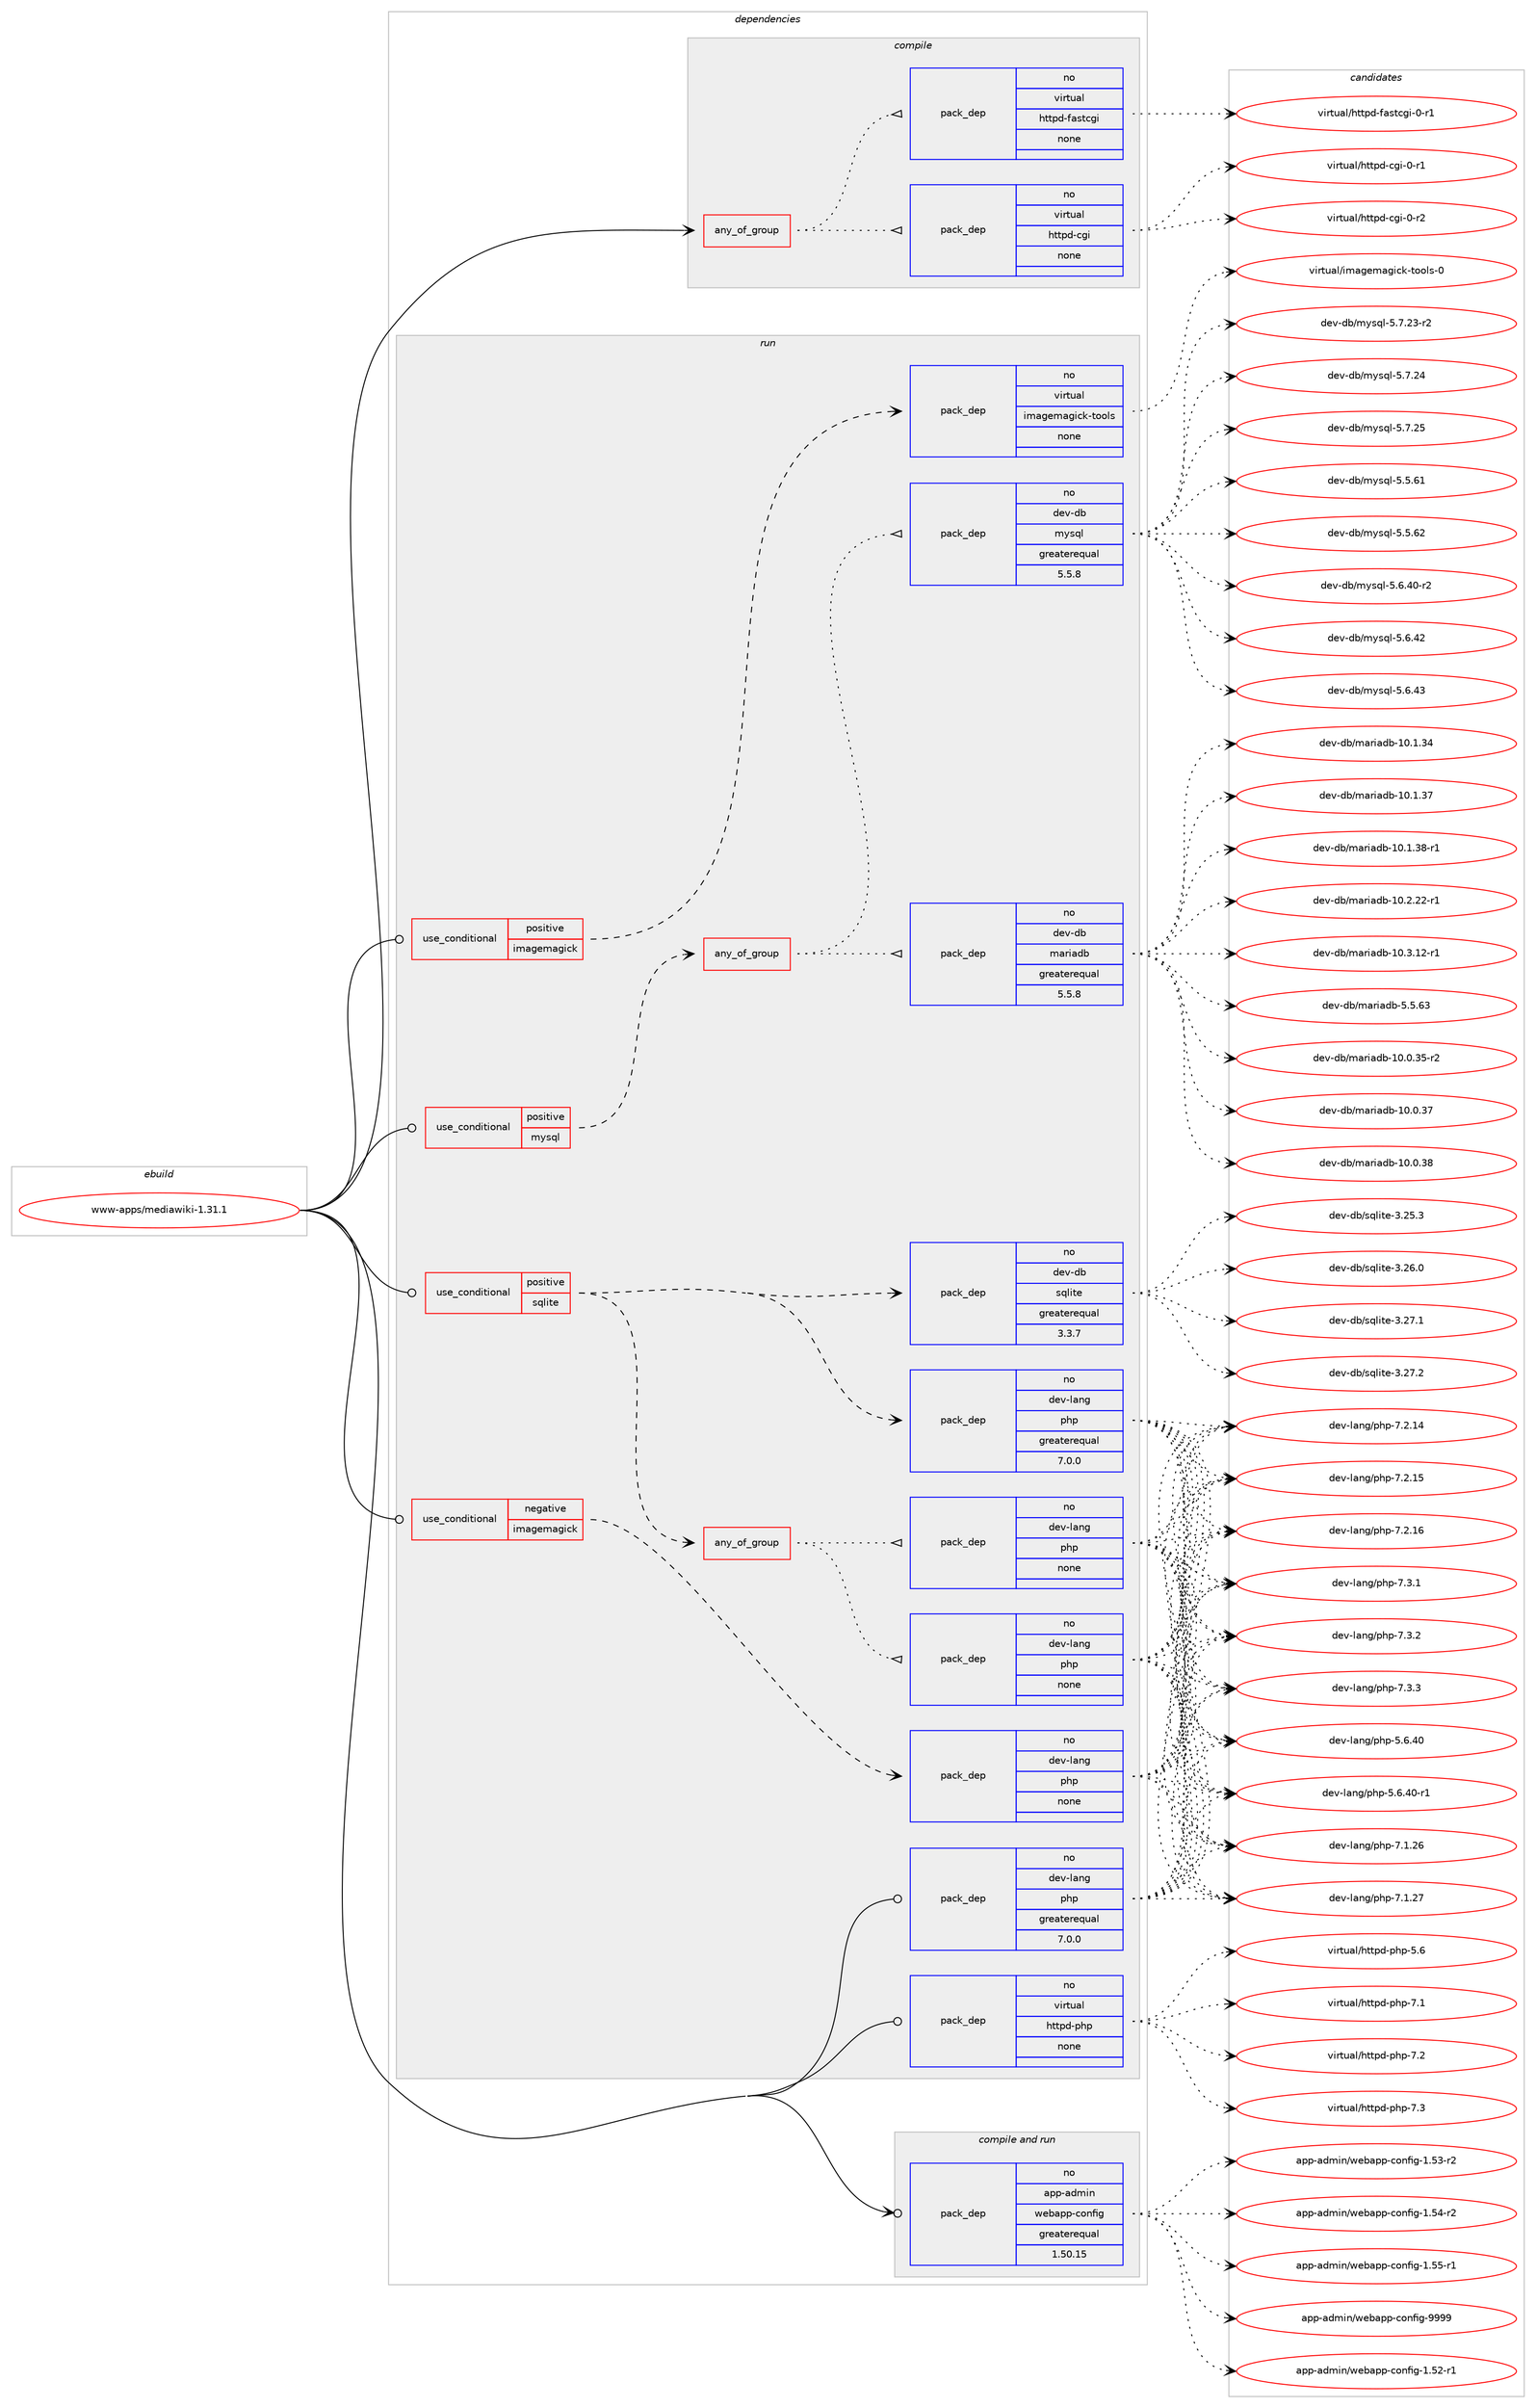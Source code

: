 digraph prolog {

# *************
# Graph options
# *************

newrank=true;
concentrate=true;
compound=true;
graph [rankdir=LR,fontname=Helvetica,fontsize=10,ranksep=1.5];#, ranksep=2.5, nodesep=0.2];
edge  [arrowhead=vee];
node  [fontname=Helvetica,fontsize=10];

# **********
# The ebuild
# **********

subgraph cluster_leftcol {
color=gray;
rank=same;
label=<<i>ebuild</i>>;
id [label="www-apps/mediawiki-1.31.1", color=red, width=4, href="../www-apps/mediawiki-1.31.1.svg"];
}

# ****************
# The dependencies
# ****************

subgraph cluster_midcol {
color=gray;
label=<<i>dependencies</i>>;
subgraph cluster_compile {
fillcolor="#eeeeee";
style=filled;
label=<<i>compile</i>>;
subgraph any28187 {
dependency1745363 [label=<<TABLE BORDER="0" CELLBORDER="1" CELLSPACING="0" CELLPADDING="4"><TR><TD CELLPADDING="10">any_of_group</TD></TR></TABLE>>, shape=none, color=red];subgraph pack1252971 {
dependency1745364 [label=<<TABLE BORDER="0" CELLBORDER="1" CELLSPACING="0" CELLPADDING="4" WIDTH="220"><TR><TD ROWSPAN="6" CELLPADDING="30">pack_dep</TD></TR><TR><TD WIDTH="110">no</TD></TR><TR><TD>virtual</TD></TR><TR><TD>httpd-cgi</TD></TR><TR><TD>none</TD></TR><TR><TD></TD></TR></TABLE>>, shape=none, color=blue];
}
dependency1745363:e -> dependency1745364:w [weight=20,style="dotted",arrowhead="oinv"];
subgraph pack1252972 {
dependency1745365 [label=<<TABLE BORDER="0" CELLBORDER="1" CELLSPACING="0" CELLPADDING="4" WIDTH="220"><TR><TD ROWSPAN="6" CELLPADDING="30">pack_dep</TD></TR><TR><TD WIDTH="110">no</TD></TR><TR><TD>virtual</TD></TR><TR><TD>httpd-fastcgi</TD></TR><TR><TD>none</TD></TR><TR><TD></TD></TR></TABLE>>, shape=none, color=blue];
}
dependency1745363:e -> dependency1745365:w [weight=20,style="dotted",arrowhead="oinv"];
}
id:e -> dependency1745363:w [weight=20,style="solid",arrowhead="vee"];
}
subgraph cluster_compileandrun {
fillcolor="#eeeeee";
style=filled;
label=<<i>compile and run</i>>;
subgraph pack1252973 {
dependency1745366 [label=<<TABLE BORDER="0" CELLBORDER="1" CELLSPACING="0" CELLPADDING="4" WIDTH="220"><TR><TD ROWSPAN="6" CELLPADDING="30">pack_dep</TD></TR><TR><TD WIDTH="110">no</TD></TR><TR><TD>app-admin</TD></TR><TR><TD>webapp-config</TD></TR><TR><TD>greaterequal</TD></TR><TR><TD>1.50.15</TD></TR></TABLE>>, shape=none, color=blue];
}
id:e -> dependency1745366:w [weight=20,style="solid",arrowhead="odotvee"];
}
subgraph cluster_run {
fillcolor="#eeeeee";
style=filled;
label=<<i>run</i>>;
subgraph cond463210 {
dependency1745367 [label=<<TABLE BORDER="0" CELLBORDER="1" CELLSPACING="0" CELLPADDING="4"><TR><TD ROWSPAN="3" CELLPADDING="10">use_conditional</TD></TR><TR><TD>negative</TD></TR><TR><TD>imagemagick</TD></TR></TABLE>>, shape=none, color=red];
subgraph pack1252974 {
dependency1745368 [label=<<TABLE BORDER="0" CELLBORDER="1" CELLSPACING="0" CELLPADDING="4" WIDTH="220"><TR><TD ROWSPAN="6" CELLPADDING="30">pack_dep</TD></TR><TR><TD WIDTH="110">no</TD></TR><TR><TD>dev-lang</TD></TR><TR><TD>php</TD></TR><TR><TD>none</TD></TR><TR><TD></TD></TR></TABLE>>, shape=none, color=blue];
}
dependency1745367:e -> dependency1745368:w [weight=20,style="dashed",arrowhead="vee"];
}
id:e -> dependency1745367:w [weight=20,style="solid",arrowhead="odot"];
subgraph cond463211 {
dependency1745369 [label=<<TABLE BORDER="0" CELLBORDER="1" CELLSPACING="0" CELLPADDING="4"><TR><TD ROWSPAN="3" CELLPADDING="10">use_conditional</TD></TR><TR><TD>positive</TD></TR><TR><TD>imagemagick</TD></TR></TABLE>>, shape=none, color=red];
subgraph pack1252975 {
dependency1745370 [label=<<TABLE BORDER="0" CELLBORDER="1" CELLSPACING="0" CELLPADDING="4" WIDTH="220"><TR><TD ROWSPAN="6" CELLPADDING="30">pack_dep</TD></TR><TR><TD WIDTH="110">no</TD></TR><TR><TD>virtual</TD></TR><TR><TD>imagemagick-tools</TD></TR><TR><TD>none</TD></TR><TR><TD></TD></TR></TABLE>>, shape=none, color=blue];
}
dependency1745369:e -> dependency1745370:w [weight=20,style="dashed",arrowhead="vee"];
}
id:e -> dependency1745369:w [weight=20,style="solid",arrowhead="odot"];
subgraph cond463212 {
dependency1745371 [label=<<TABLE BORDER="0" CELLBORDER="1" CELLSPACING="0" CELLPADDING="4"><TR><TD ROWSPAN="3" CELLPADDING="10">use_conditional</TD></TR><TR><TD>positive</TD></TR><TR><TD>mysql</TD></TR></TABLE>>, shape=none, color=red];
subgraph any28188 {
dependency1745372 [label=<<TABLE BORDER="0" CELLBORDER="1" CELLSPACING="0" CELLPADDING="4"><TR><TD CELLPADDING="10">any_of_group</TD></TR></TABLE>>, shape=none, color=red];subgraph pack1252976 {
dependency1745373 [label=<<TABLE BORDER="0" CELLBORDER="1" CELLSPACING="0" CELLPADDING="4" WIDTH="220"><TR><TD ROWSPAN="6" CELLPADDING="30">pack_dep</TD></TR><TR><TD WIDTH="110">no</TD></TR><TR><TD>dev-db</TD></TR><TR><TD>mariadb</TD></TR><TR><TD>greaterequal</TD></TR><TR><TD>5.5.8</TD></TR></TABLE>>, shape=none, color=blue];
}
dependency1745372:e -> dependency1745373:w [weight=20,style="dotted",arrowhead="oinv"];
subgraph pack1252977 {
dependency1745374 [label=<<TABLE BORDER="0" CELLBORDER="1" CELLSPACING="0" CELLPADDING="4" WIDTH="220"><TR><TD ROWSPAN="6" CELLPADDING="30">pack_dep</TD></TR><TR><TD WIDTH="110">no</TD></TR><TR><TD>dev-db</TD></TR><TR><TD>mysql</TD></TR><TR><TD>greaterequal</TD></TR><TR><TD>5.5.8</TD></TR></TABLE>>, shape=none, color=blue];
}
dependency1745372:e -> dependency1745374:w [weight=20,style="dotted",arrowhead="oinv"];
}
dependency1745371:e -> dependency1745372:w [weight=20,style="dashed",arrowhead="vee"];
}
id:e -> dependency1745371:w [weight=20,style="solid",arrowhead="odot"];
subgraph cond463213 {
dependency1745375 [label=<<TABLE BORDER="0" CELLBORDER="1" CELLSPACING="0" CELLPADDING="4"><TR><TD ROWSPAN="3" CELLPADDING="10">use_conditional</TD></TR><TR><TD>positive</TD></TR><TR><TD>sqlite</TD></TR></TABLE>>, shape=none, color=red];
subgraph pack1252978 {
dependency1745376 [label=<<TABLE BORDER="0" CELLBORDER="1" CELLSPACING="0" CELLPADDING="4" WIDTH="220"><TR><TD ROWSPAN="6" CELLPADDING="30">pack_dep</TD></TR><TR><TD WIDTH="110">no</TD></TR><TR><TD>dev-db</TD></TR><TR><TD>sqlite</TD></TR><TR><TD>greaterequal</TD></TR><TR><TD>3.3.7</TD></TR></TABLE>>, shape=none, color=blue];
}
dependency1745375:e -> dependency1745376:w [weight=20,style="dashed",arrowhead="vee"];
subgraph pack1252979 {
dependency1745377 [label=<<TABLE BORDER="0" CELLBORDER="1" CELLSPACING="0" CELLPADDING="4" WIDTH="220"><TR><TD ROWSPAN="6" CELLPADDING="30">pack_dep</TD></TR><TR><TD WIDTH="110">no</TD></TR><TR><TD>dev-lang</TD></TR><TR><TD>php</TD></TR><TR><TD>greaterequal</TD></TR><TR><TD>7.0.0</TD></TR></TABLE>>, shape=none, color=blue];
}
dependency1745375:e -> dependency1745377:w [weight=20,style="dashed",arrowhead="vee"];
subgraph any28189 {
dependency1745378 [label=<<TABLE BORDER="0" CELLBORDER="1" CELLSPACING="0" CELLPADDING="4"><TR><TD CELLPADDING="10">any_of_group</TD></TR></TABLE>>, shape=none, color=red];subgraph pack1252980 {
dependency1745379 [label=<<TABLE BORDER="0" CELLBORDER="1" CELLSPACING="0" CELLPADDING="4" WIDTH="220"><TR><TD ROWSPAN="6" CELLPADDING="30">pack_dep</TD></TR><TR><TD WIDTH="110">no</TD></TR><TR><TD>dev-lang</TD></TR><TR><TD>php</TD></TR><TR><TD>none</TD></TR><TR><TD></TD></TR></TABLE>>, shape=none, color=blue];
}
dependency1745378:e -> dependency1745379:w [weight=20,style="dotted",arrowhead="oinv"];
subgraph pack1252981 {
dependency1745380 [label=<<TABLE BORDER="0" CELLBORDER="1" CELLSPACING="0" CELLPADDING="4" WIDTH="220"><TR><TD ROWSPAN="6" CELLPADDING="30">pack_dep</TD></TR><TR><TD WIDTH="110">no</TD></TR><TR><TD>dev-lang</TD></TR><TR><TD>php</TD></TR><TR><TD>none</TD></TR><TR><TD></TD></TR></TABLE>>, shape=none, color=blue];
}
dependency1745378:e -> dependency1745380:w [weight=20,style="dotted",arrowhead="oinv"];
}
dependency1745375:e -> dependency1745378:w [weight=20,style="dashed",arrowhead="vee"];
}
id:e -> dependency1745375:w [weight=20,style="solid",arrowhead="odot"];
subgraph pack1252982 {
dependency1745381 [label=<<TABLE BORDER="0" CELLBORDER="1" CELLSPACING="0" CELLPADDING="4" WIDTH="220"><TR><TD ROWSPAN="6" CELLPADDING="30">pack_dep</TD></TR><TR><TD WIDTH="110">no</TD></TR><TR><TD>dev-lang</TD></TR><TR><TD>php</TD></TR><TR><TD>greaterequal</TD></TR><TR><TD>7.0.0</TD></TR></TABLE>>, shape=none, color=blue];
}
id:e -> dependency1745381:w [weight=20,style="solid",arrowhead="odot"];
subgraph pack1252983 {
dependency1745382 [label=<<TABLE BORDER="0" CELLBORDER="1" CELLSPACING="0" CELLPADDING="4" WIDTH="220"><TR><TD ROWSPAN="6" CELLPADDING="30">pack_dep</TD></TR><TR><TD WIDTH="110">no</TD></TR><TR><TD>virtual</TD></TR><TR><TD>httpd-php</TD></TR><TR><TD>none</TD></TR><TR><TD></TD></TR></TABLE>>, shape=none, color=blue];
}
id:e -> dependency1745382:w [weight=20,style="solid",arrowhead="odot"];
}
}

# **************
# The candidates
# **************

subgraph cluster_choices {
rank=same;
color=gray;
label=<<i>candidates</i>>;

subgraph choice1252971 {
color=black;
nodesep=1;
choice1181051141161179710847104116116112100459910310545484511449 [label="virtual/httpd-cgi-0-r1", color=red, width=4,href="../virtual/httpd-cgi-0-r1.svg"];
choice1181051141161179710847104116116112100459910310545484511450 [label="virtual/httpd-cgi-0-r2", color=red, width=4,href="../virtual/httpd-cgi-0-r2.svg"];
dependency1745364:e -> choice1181051141161179710847104116116112100459910310545484511449:w [style=dotted,weight="100"];
dependency1745364:e -> choice1181051141161179710847104116116112100459910310545484511450:w [style=dotted,weight="100"];
}
subgraph choice1252972 {
color=black;
nodesep=1;
choice118105114116117971084710411611611210045102971151169910310545484511449 [label="virtual/httpd-fastcgi-0-r1", color=red, width=4,href="../virtual/httpd-fastcgi-0-r1.svg"];
dependency1745365:e -> choice118105114116117971084710411611611210045102971151169910310545484511449:w [style=dotted,weight="100"];
}
subgraph choice1252973 {
color=black;
nodesep=1;
choice971121124597100109105110471191019897112112459911111010210510345494653504511449 [label="app-admin/webapp-config-1.52-r1", color=red, width=4,href="../app-admin/webapp-config-1.52-r1.svg"];
choice971121124597100109105110471191019897112112459911111010210510345494653514511450 [label="app-admin/webapp-config-1.53-r2", color=red, width=4,href="../app-admin/webapp-config-1.53-r2.svg"];
choice971121124597100109105110471191019897112112459911111010210510345494653524511450 [label="app-admin/webapp-config-1.54-r2", color=red, width=4,href="../app-admin/webapp-config-1.54-r2.svg"];
choice971121124597100109105110471191019897112112459911111010210510345494653534511449 [label="app-admin/webapp-config-1.55-r1", color=red, width=4,href="../app-admin/webapp-config-1.55-r1.svg"];
choice97112112459710010910511047119101989711211245991111101021051034557575757 [label="app-admin/webapp-config-9999", color=red, width=4,href="../app-admin/webapp-config-9999.svg"];
dependency1745366:e -> choice971121124597100109105110471191019897112112459911111010210510345494653504511449:w [style=dotted,weight="100"];
dependency1745366:e -> choice971121124597100109105110471191019897112112459911111010210510345494653514511450:w [style=dotted,weight="100"];
dependency1745366:e -> choice971121124597100109105110471191019897112112459911111010210510345494653524511450:w [style=dotted,weight="100"];
dependency1745366:e -> choice971121124597100109105110471191019897112112459911111010210510345494653534511449:w [style=dotted,weight="100"];
dependency1745366:e -> choice97112112459710010910511047119101989711211245991111101021051034557575757:w [style=dotted,weight="100"];
}
subgraph choice1252974 {
color=black;
nodesep=1;
choice10010111845108971101034711210411245534654465248 [label="dev-lang/php-5.6.40", color=red, width=4,href="../dev-lang/php-5.6.40.svg"];
choice100101118451089711010347112104112455346544652484511449 [label="dev-lang/php-5.6.40-r1", color=red, width=4,href="../dev-lang/php-5.6.40-r1.svg"];
choice10010111845108971101034711210411245554649465054 [label="dev-lang/php-7.1.26", color=red, width=4,href="../dev-lang/php-7.1.26.svg"];
choice10010111845108971101034711210411245554649465055 [label="dev-lang/php-7.1.27", color=red, width=4,href="../dev-lang/php-7.1.27.svg"];
choice10010111845108971101034711210411245554650464952 [label="dev-lang/php-7.2.14", color=red, width=4,href="../dev-lang/php-7.2.14.svg"];
choice10010111845108971101034711210411245554650464953 [label="dev-lang/php-7.2.15", color=red, width=4,href="../dev-lang/php-7.2.15.svg"];
choice10010111845108971101034711210411245554650464954 [label="dev-lang/php-7.2.16", color=red, width=4,href="../dev-lang/php-7.2.16.svg"];
choice100101118451089711010347112104112455546514649 [label="dev-lang/php-7.3.1", color=red, width=4,href="../dev-lang/php-7.3.1.svg"];
choice100101118451089711010347112104112455546514650 [label="dev-lang/php-7.3.2", color=red, width=4,href="../dev-lang/php-7.3.2.svg"];
choice100101118451089711010347112104112455546514651 [label="dev-lang/php-7.3.3", color=red, width=4,href="../dev-lang/php-7.3.3.svg"];
dependency1745368:e -> choice10010111845108971101034711210411245534654465248:w [style=dotted,weight="100"];
dependency1745368:e -> choice100101118451089711010347112104112455346544652484511449:w [style=dotted,weight="100"];
dependency1745368:e -> choice10010111845108971101034711210411245554649465054:w [style=dotted,weight="100"];
dependency1745368:e -> choice10010111845108971101034711210411245554649465055:w [style=dotted,weight="100"];
dependency1745368:e -> choice10010111845108971101034711210411245554650464952:w [style=dotted,weight="100"];
dependency1745368:e -> choice10010111845108971101034711210411245554650464953:w [style=dotted,weight="100"];
dependency1745368:e -> choice10010111845108971101034711210411245554650464954:w [style=dotted,weight="100"];
dependency1745368:e -> choice100101118451089711010347112104112455546514649:w [style=dotted,weight="100"];
dependency1745368:e -> choice100101118451089711010347112104112455546514650:w [style=dotted,weight="100"];
dependency1745368:e -> choice100101118451089711010347112104112455546514651:w [style=dotted,weight="100"];
}
subgraph choice1252975 {
color=black;
nodesep=1;
choice1181051141161179710847105109971031011099710310599107451161111111081154548 [label="virtual/imagemagick-tools-0", color=red, width=4,href="../virtual/imagemagick-tools-0.svg"];
dependency1745370:e -> choice1181051141161179710847105109971031011099710310599107451161111111081154548:w [style=dotted,weight="100"];
}
subgraph choice1252976 {
color=black;
nodesep=1;
choice10010111845100984710997114105971009845494846484651534511450 [label="dev-db/mariadb-10.0.35-r2", color=red, width=4,href="../dev-db/mariadb-10.0.35-r2.svg"];
choice1001011184510098471099711410597100984549484648465155 [label="dev-db/mariadb-10.0.37", color=red, width=4,href="../dev-db/mariadb-10.0.37.svg"];
choice1001011184510098471099711410597100984549484648465156 [label="dev-db/mariadb-10.0.38", color=red, width=4,href="../dev-db/mariadb-10.0.38.svg"];
choice1001011184510098471099711410597100984549484649465152 [label="dev-db/mariadb-10.1.34", color=red, width=4,href="../dev-db/mariadb-10.1.34.svg"];
choice1001011184510098471099711410597100984549484649465155 [label="dev-db/mariadb-10.1.37", color=red, width=4,href="../dev-db/mariadb-10.1.37.svg"];
choice10010111845100984710997114105971009845494846494651564511449 [label="dev-db/mariadb-10.1.38-r1", color=red, width=4,href="../dev-db/mariadb-10.1.38-r1.svg"];
choice10010111845100984710997114105971009845494846504650504511449 [label="dev-db/mariadb-10.2.22-r1", color=red, width=4,href="../dev-db/mariadb-10.2.22-r1.svg"];
choice10010111845100984710997114105971009845494846514649504511449 [label="dev-db/mariadb-10.3.12-r1", color=red, width=4,href="../dev-db/mariadb-10.3.12-r1.svg"];
choice10010111845100984710997114105971009845534653465451 [label="dev-db/mariadb-5.5.63", color=red, width=4,href="../dev-db/mariadb-5.5.63.svg"];
dependency1745373:e -> choice10010111845100984710997114105971009845494846484651534511450:w [style=dotted,weight="100"];
dependency1745373:e -> choice1001011184510098471099711410597100984549484648465155:w [style=dotted,weight="100"];
dependency1745373:e -> choice1001011184510098471099711410597100984549484648465156:w [style=dotted,weight="100"];
dependency1745373:e -> choice1001011184510098471099711410597100984549484649465152:w [style=dotted,weight="100"];
dependency1745373:e -> choice1001011184510098471099711410597100984549484649465155:w [style=dotted,weight="100"];
dependency1745373:e -> choice10010111845100984710997114105971009845494846494651564511449:w [style=dotted,weight="100"];
dependency1745373:e -> choice10010111845100984710997114105971009845494846504650504511449:w [style=dotted,weight="100"];
dependency1745373:e -> choice10010111845100984710997114105971009845494846514649504511449:w [style=dotted,weight="100"];
dependency1745373:e -> choice10010111845100984710997114105971009845534653465451:w [style=dotted,weight="100"];
}
subgraph choice1252977 {
color=black;
nodesep=1;
choice10010111845100984710912111511310845534653465449 [label="dev-db/mysql-5.5.61", color=red, width=4,href="../dev-db/mysql-5.5.61.svg"];
choice10010111845100984710912111511310845534653465450 [label="dev-db/mysql-5.5.62", color=red, width=4,href="../dev-db/mysql-5.5.62.svg"];
choice100101118451009847109121115113108455346544652484511450 [label="dev-db/mysql-5.6.40-r2", color=red, width=4,href="../dev-db/mysql-5.6.40-r2.svg"];
choice10010111845100984710912111511310845534654465250 [label="dev-db/mysql-5.6.42", color=red, width=4,href="../dev-db/mysql-5.6.42.svg"];
choice10010111845100984710912111511310845534654465251 [label="dev-db/mysql-5.6.43", color=red, width=4,href="../dev-db/mysql-5.6.43.svg"];
choice100101118451009847109121115113108455346554650514511450 [label="dev-db/mysql-5.7.23-r2", color=red, width=4,href="../dev-db/mysql-5.7.23-r2.svg"];
choice10010111845100984710912111511310845534655465052 [label="dev-db/mysql-5.7.24", color=red, width=4,href="../dev-db/mysql-5.7.24.svg"];
choice10010111845100984710912111511310845534655465053 [label="dev-db/mysql-5.7.25", color=red, width=4,href="../dev-db/mysql-5.7.25.svg"];
dependency1745374:e -> choice10010111845100984710912111511310845534653465449:w [style=dotted,weight="100"];
dependency1745374:e -> choice10010111845100984710912111511310845534653465450:w [style=dotted,weight="100"];
dependency1745374:e -> choice100101118451009847109121115113108455346544652484511450:w [style=dotted,weight="100"];
dependency1745374:e -> choice10010111845100984710912111511310845534654465250:w [style=dotted,weight="100"];
dependency1745374:e -> choice10010111845100984710912111511310845534654465251:w [style=dotted,weight="100"];
dependency1745374:e -> choice100101118451009847109121115113108455346554650514511450:w [style=dotted,weight="100"];
dependency1745374:e -> choice10010111845100984710912111511310845534655465052:w [style=dotted,weight="100"];
dependency1745374:e -> choice10010111845100984710912111511310845534655465053:w [style=dotted,weight="100"];
}
subgraph choice1252978 {
color=black;
nodesep=1;
choice10010111845100984711511310810511610145514650534651 [label="dev-db/sqlite-3.25.3", color=red, width=4,href="../dev-db/sqlite-3.25.3.svg"];
choice10010111845100984711511310810511610145514650544648 [label="dev-db/sqlite-3.26.0", color=red, width=4,href="../dev-db/sqlite-3.26.0.svg"];
choice10010111845100984711511310810511610145514650554649 [label="dev-db/sqlite-3.27.1", color=red, width=4,href="../dev-db/sqlite-3.27.1.svg"];
choice10010111845100984711511310810511610145514650554650 [label="dev-db/sqlite-3.27.2", color=red, width=4,href="../dev-db/sqlite-3.27.2.svg"];
dependency1745376:e -> choice10010111845100984711511310810511610145514650534651:w [style=dotted,weight="100"];
dependency1745376:e -> choice10010111845100984711511310810511610145514650544648:w [style=dotted,weight="100"];
dependency1745376:e -> choice10010111845100984711511310810511610145514650554649:w [style=dotted,weight="100"];
dependency1745376:e -> choice10010111845100984711511310810511610145514650554650:w [style=dotted,weight="100"];
}
subgraph choice1252979 {
color=black;
nodesep=1;
choice10010111845108971101034711210411245534654465248 [label="dev-lang/php-5.6.40", color=red, width=4,href="../dev-lang/php-5.6.40.svg"];
choice100101118451089711010347112104112455346544652484511449 [label="dev-lang/php-5.6.40-r1", color=red, width=4,href="../dev-lang/php-5.6.40-r1.svg"];
choice10010111845108971101034711210411245554649465054 [label="dev-lang/php-7.1.26", color=red, width=4,href="../dev-lang/php-7.1.26.svg"];
choice10010111845108971101034711210411245554649465055 [label="dev-lang/php-7.1.27", color=red, width=4,href="../dev-lang/php-7.1.27.svg"];
choice10010111845108971101034711210411245554650464952 [label="dev-lang/php-7.2.14", color=red, width=4,href="../dev-lang/php-7.2.14.svg"];
choice10010111845108971101034711210411245554650464953 [label="dev-lang/php-7.2.15", color=red, width=4,href="../dev-lang/php-7.2.15.svg"];
choice10010111845108971101034711210411245554650464954 [label="dev-lang/php-7.2.16", color=red, width=4,href="../dev-lang/php-7.2.16.svg"];
choice100101118451089711010347112104112455546514649 [label="dev-lang/php-7.3.1", color=red, width=4,href="../dev-lang/php-7.3.1.svg"];
choice100101118451089711010347112104112455546514650 [label="dev-lang/php-7.3.2", color=red, width=4,href="../dev-lang/php-7.3.2.svg"];
choice100101118451089711010347112104112455546514651 [label="dev-lang/php-7.3.3", color=red, width=4,href="../dev-lang/php-7.3.3.svg"];
dependency1745377:e -> choice10010111845108971101034711210411245534654465248:w [style=dotted,weight="100"];
dependency1745377:e -> choice100101118451089711010347112104112455346544652484511449:w [style=dotted,weight="100"];
dependency1745377:e -> choice10010111845108971101034711210411245554649465054:w [style=dotted,weight="100"];
dependency1745377:e -> choice10010111845108971101034711210411245554649465055:w [style=dotted,weight="100"];
dependency1745377:e -> choice10010111845108971101034711210411245554650464952:w [style=dotted,weight="100"];
dependency1745377:e -> choice10010111845108971101034711210411245554650464953:w [style=dotted,weight="100"];
dependency1745377:e -> choice10010111845108971101034711210411245554650464954:w [style=dotted,weight="100"];
dependency1745377:e -> choice100101118451089711010347112104112455546514649:w [style=dotted,weight="100"];
dependency1745377:e -> choice100101118451089711010347112104112455546514650:w [style=dotted,weight="100"];
dependency1745377:e -> choice100101118451089711010347112104112455546514651:w [style=dotted,weight="100"];
}
subgraph choice1252980 {
color=black;
nodesep=1;
choice10010111845108971101034711210411245534654465248 [label="dev-lang/php-5.6.40", color=red, width=4,href="../dev-lang/php-5.6.40.svg"];
choice100101118451089711010347112104112455346544652484511449 [label="dev-lang/php-5.6.40-r1", color=red, width=4,href="../dev-lang/php-5.6.40-r1.svg"];
choice10010111845108971101034711210411245554649465054 [label="dev-lang/php-7.1.26", color=red, width=4,href="../dev-lang/php-7.1.26.svg"];
choice10010111845108971101034711210411245554649465055 [label="dev-lang/php-7.1.27", color=red, width=4,href="../dev-lang/php-7.1.27.svg"];
choice10010111845108971101034711210411245554650464952 [label="dev-lang/php-7.2.14", color=red, width=4,href="../dev-lang/php-7.2.14.svg"];
choice10010111845108971101034711210411245554650464953 [label="dev-lang/php-7.2.15", color=red, width=4,href="../dev-lang/php-7.2.15.svg"];
choice10010111845108971101034711210411245554650464954 [label="dev-lang/php-7.2.16", color=red, width=4,href="../dev-lang/php-7.2.16.svg"];
choice100101118451089711010347112104112455546514649 [label="dev-lang/php-7.3.1", color=red, width=4,href="../dev-lang/php-7.3.1.svg"];
choice100101118451089711010347112104112455546514650 [label="dev-lang/php-7.3.2", color=red, width=4,href="../dev-lang/php-7.3.2.svg"];
choice100101118451089711010347112104112455546514651 [label="dev-lang/php-7.3.3", color=red, width=4,href="../dev-lang/php-7.3.3.svg"];
dependency1745379:e -> choice10010111845108971101034711210411245534654465248:w [style=dotted,weight="100"];
dependency1745379:e -> choice100101118451089711010347112104112455346544652484511449:w [style=dotted,weight="100"];
dependency1745379:e -> choice10010111845108971101034711210411245554649465054:w [style=dotted,weight="100"];
dependency1745379:e -> choice10010111845108971101034711210411245554649465055:w [style=dotted,weight="100"];
dependency1745379:e -> choice10010111845108971101034711210411245554650464952:w [style=dotted,weight="100"];
dependency1745379:e -> choice10010111845108971101034711210411245554650464953:w [style=dotted,weight="100"];
dependency1745379:e -> choice10010111845108971101034711210411245554650464954:w [style=dotted,weight="100"];
dependency1745379:e -> choice100101118451089711010347112104112455546514649:w [style=dotted,weight="100"];
dependency1745379:e -> choice100101118451089711010347112104112455546514650:w [style=dotted,weight="100"];
dependency1745379:e -> choice100101118451089711010347112104112455546514651:w [style=dotted,weight="100"];
}
subgraph choice1252981 {
color=black;
nodesep=1;
choice10010111845108971101034711210411245534654465248 [label="dev-lang/php-5.6.40", color=red, width=4,href="../dev-lang/php-5.6.40.svg"];
choice100101118451089711010347112104112455346544652484511449 [label="dev-lang/php-5.6.40-r1", color=red, width=4,href="../dev-lang/php-5.6.40-r1.svg"];
choice10010111845108971101034711210411245554649465054 [label="dev-lang/php-7.1.26", color=red, width=4,href="../dev-lang/php-7.1.26.svg"];
choice10010111845108971101034711210411245554649465055 [label="dev-lang/php-7.1.27", color=red, width=4,href="../dev-lang/php-7.1.27.svg"];
choice10010111845108971101034711210411245554650464952 [label="dev-lang/php-7.2.14", color=red, width=4,href="../dev-lang/php-7.2.14.svg"];
choice10010111845108971101034711210411245554650464953 [label="dev-lang/php-7.2.15", color=red, width=4,href="../dev-lang/php-7.2.15.svg"];
choice10010111845108971101034711210411245554650464954 [label="dev-lang/php-7.2.16", color=red, width=4,href="../dev-lang/php-7.2.16.svg"];
choice100101118451089711010347112104112455546514649 [label="dev-lang/php-7.3.1", color=red, width=4,href="../dev-lang/php-7.3.1.svg"];
choice100101118451089711010347112104112455546514650 [label="dev-lang/php-7.3.2", color=red, width=4,href="../dev-lang/php-7.3.2.svg"];
choice100101118451089711010347112104112455546514651 [label="dev-lang/php-7.3.3", color=red, width=4,href="../dev-lang/php-7.3.3.svg"];
dependency1745380:e -> choice10010111845108971101034711210411245534654465248:w [style=dotted,weight="100"];
dependency1745380:e -> choice100101118451089711010347112104112455346544652484511449:w [style=dotted,weight="100"];
dependency1745380:e -> choice10010111845108971101034711210411245554649465054:w [style=dotted,weight="100"];
dependency1745380:e -> choice10010111845108971101034711210411245554649465055:w [style=dotted,weight="100"];
dependency1745380:e -> choice10010111845108971101034711210411245554650464952:w [style=dotted,weight="100"];
dependency1745380:e -> choice10010111845108971101034711210411245554650464953:w [style=dotted,weight="100"];
dependency1745380:e -> choice10010111845108971101034711210411245554650464954:w [style=dotted,weight="100"];
dependency1745380:e -> choice100101118451089711010347112104112455546514649:w [style=dotted,weight="100"];
dependency1745380:e -> choice100101118451089711010347112104112455546514650:w [style=dotted,weight="100"];
dependency1745380:e -> choice100101118451089711010347112104112455546514651:w [style=dotted,weight="100"];
}
subgraph choice1252982 {
color=black;
nodesep=1;
choice10010111845108971101034711210411245534654465248 [label="dev-lang/php-5.6.40", color=red, width=4,href="../dev-lang/php-5.6.40.svg"];
choice100101118451089711010347112104112455346544652484511449 [label="dev-lang/php-5.6.40-r1", color=red, width=4,href="../dev-lang/php-5.6.40-r1.svg"];
choice10010111845108971101034711210411245554649465054 [label="dev-lang/php-7.1.26", color=red, width=4,href="../dev-lang/php-7.1.26.svg"];
choice10010111845108971101034711210411245554649465055 [label="dev-lang/php-7.1.27", color=red, width=4,href="../dev-lang/php-7.1.27.svg"];
choice10010111845108971101034711210411245554650464952 [label="dev-lang/php-7.2.14", color=red, width=4,href="../dev-lang/php-7.2.14.svg"];
choice10010111845108971101034711210411245554650464953 [label="dev-lang/php-7.2.15", color=red, width=4,href="../dev-lang/php-7.2.15.svg"];
choice10010111845108971101034711210411245554650464954 [label="dev-lang/php-7.2.16", color=red, width=4,href="../dev-lang/php-7.2.16.svg"];
choice100101118451089711010347112104112455546514649 [label="dev-lang/php-7.3.1", color=red, width=4,href="../dev-lang/php-7.3.1.svg"];
choice100101118451089711010347112104112455546514650 [label="dev-lang/php-7.3.2", color=red, width=4,href="../dev-lang/php-7.3.2.svg"];
choice100101118451089711010347112104112455546514651 [label="dev-lang/php-7.3.3", color=red, width=4,href="../dev-lang/php-7.3.3.svg"];
dependency1745381:e -> choice10010111845108971101034711210411245534654465248:w [style=dotted,weight="100"];
dependency1745381:e -> choice100101118451089711010347112104112455346544652484511449:w [style=dotted,weight="100"];
dependency1745381:e -> choice10010111845108971101034711210411245554649465054:w [style=dotted,weight="100"];
dependency1745381:e -> choice10010111845108971101034711210411245554649465055:w [style=dotted,weight="100"];
dependency1745381:e -> choice10010111845108971101034711210411245554650464952:w [style=dotted,weight="100"];
dependency1745381:e -> choice10010111845108971101034711210411245554650464953:w [style=dotted,weight="100"];
dependency1745381:e -> choice10010111845108971101034711210411245554650464954:w [style=dotted,weight="100"];
dependency1745381:e -> choice100101118451089711010347112104112455546514649:w [style=dotted,weight="100"];
dependency1745381:e -> choice100101118451089711010347112104112455546514650:w [style=dotted,weight="100"];
dependency1745381:e -> choice100101118451089711010347112104112455546514651:w [style=dotted,weight="100"];
}
subgraph choice1252983 {
color=black;
nodesep=1;
choice11810511411611797108471041161161121004511210411245534654 [label="virtual/httpd-php-5.6", color=red, width=4,href="../virtual/httpd-php-5.6.svg"];
choice11810511411611797108471041161161121004511210411245554649 [label="virtual/httpd-php-7.1", color=red, width=4,href="../virtual/httpd-php-7.1.svg"];
choice11810511411611797108471041161161121004511210411245554650 [label="virtual/httpd-php-7.2", color=red, width=4,href="../virtual/httpd-php-7.2.svg"];
choice11810511411611797108471041161161121004511210411245554651 [label="virtual/httpd-php-7.3", color=red, width=4,href="../virtual/httpd-php-7.3.svg"];
dependency1745382:e -> choice11810511411611797108471041161161121004511210411245534654:w [style=dotted,weight="100"];
dependency1745382:e -> choice11810511411611797108471041161161121004511210411245554649:w [style=dotted,weight="100"];
dependency1745382:e -> choice11810511411611797108471041161161121004511210411245554650:w [style=dotted,weight="100"];
dependency1745382:e -> choice11810511411611797108471041161161121004511210411245554651:w [style=dotted,weight="100"];
}
}

}
